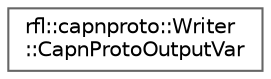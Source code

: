 digraph "类继承关系图"
{
 // LATEX_PDF_SIZE
  bgcolor="transparent";
  edge [fontname=Helvetica,fontsize=10,labelfontname=Helvetica,labelfontsize=10];
  node [fontname=Helvetica,fontsize=10,shape=box,height=0.2,width=0.4];
  rankdir="LR";
  Node0 [id="Node000000",label="rfl::capnproto::Writer\l::CapnProtoOutputVar",height=0.2,width=0.4,color="grey40", fillcolor="white", style="filled",URL="$structrfl_1_1capnproto_1_1_writer_1_1_capn_proto_output_var.html",tooltip=" "];
}
